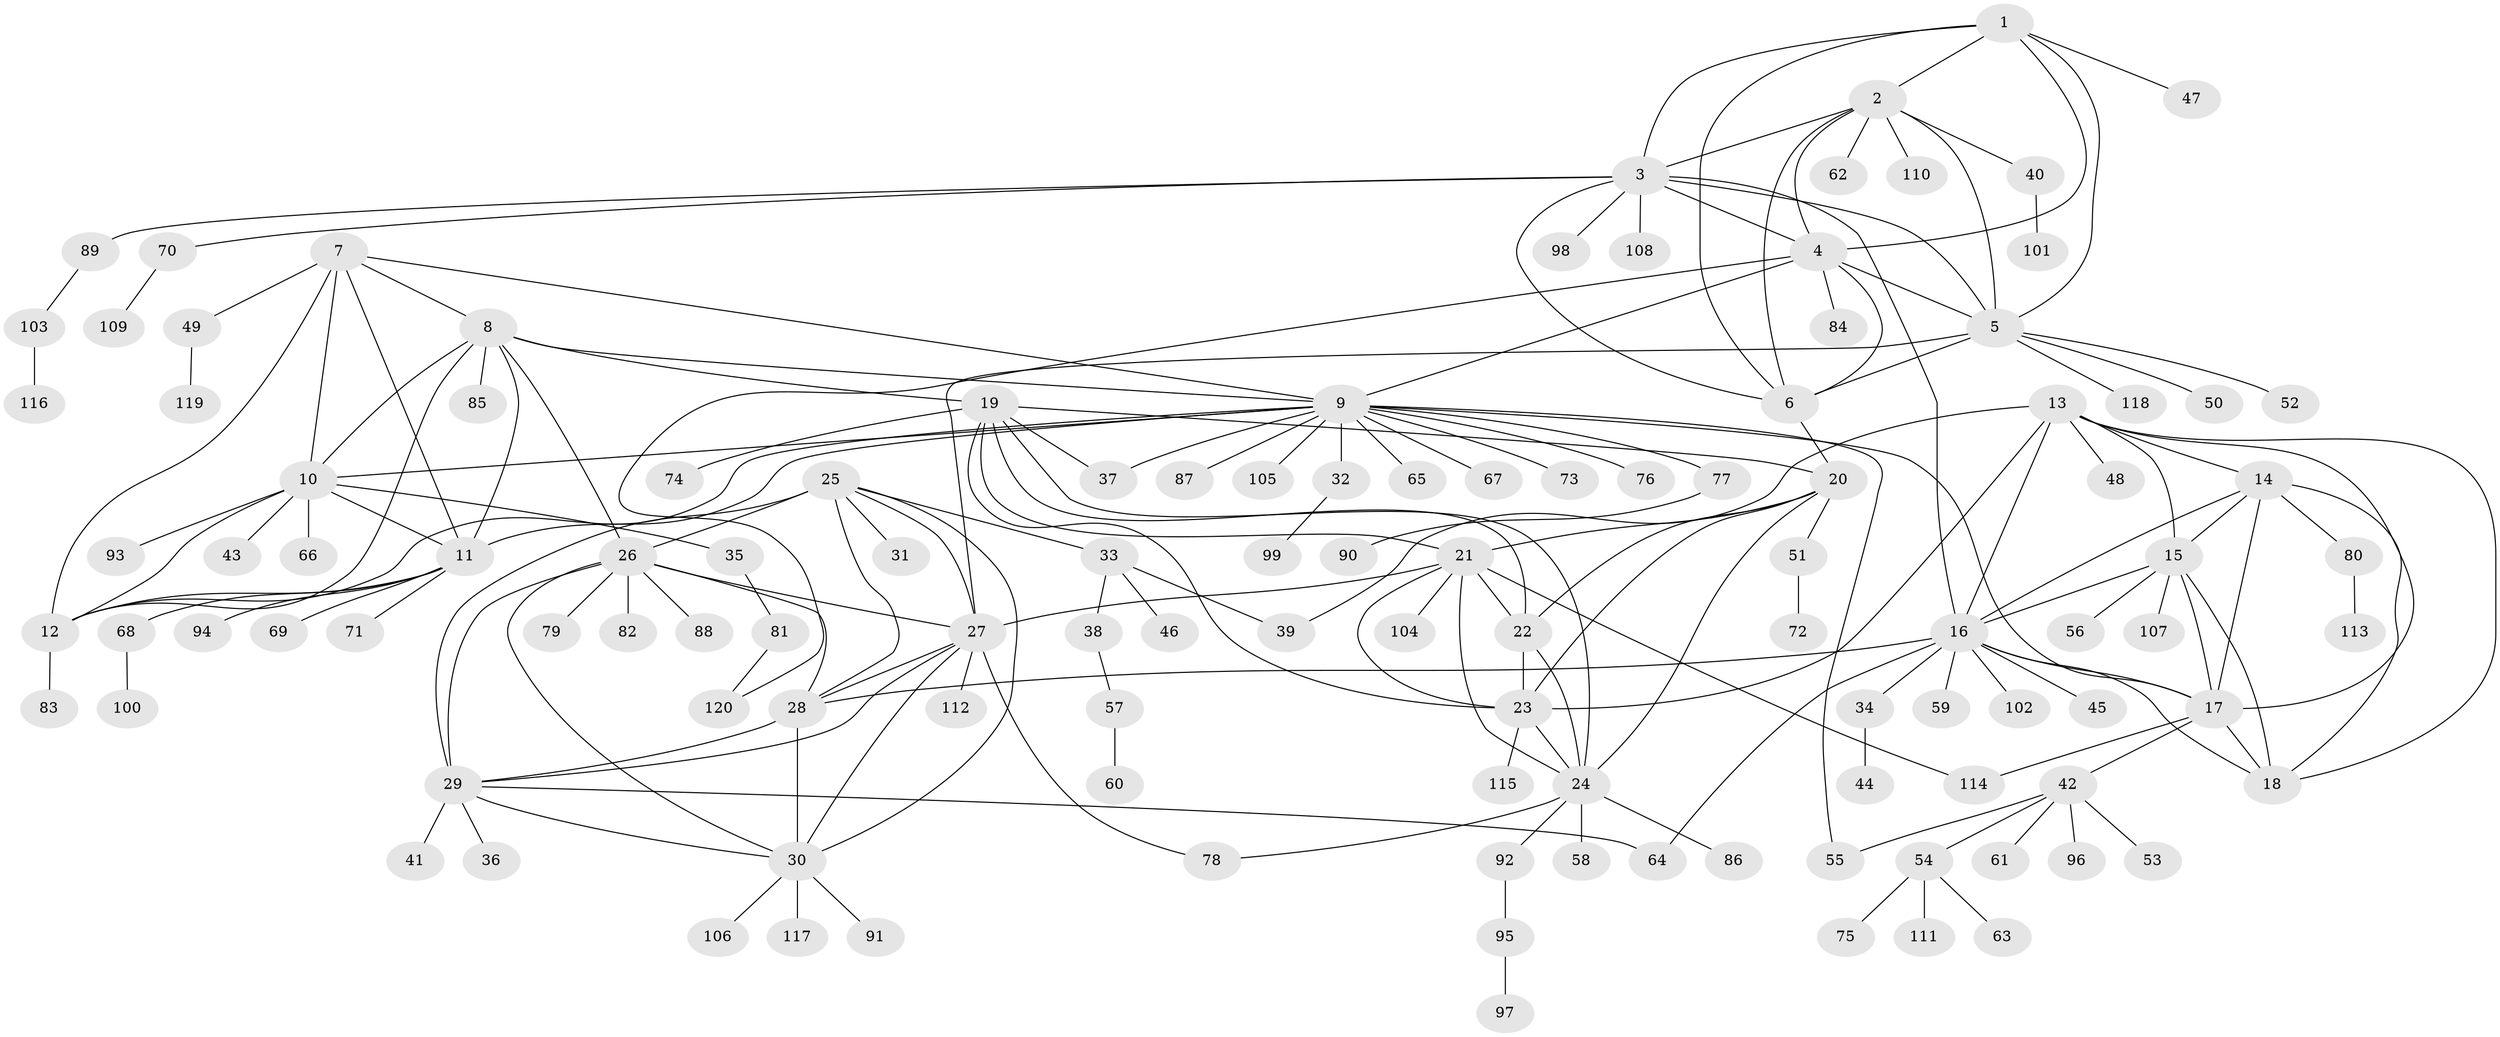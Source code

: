 // Generated by graph-tools (version 1.1) at 2025/02/03/09/25 03:02:39]
// undirected, 120 vertices, 182 edges
graph export_dot {
graph [start="1"]
  node [color=gray90,style=filled];
  1;
  2;
  3;
  4;
  5;
  6;
  7;
  8;
  9;
  10;
  11;
  12;
  13;
  14;
  15;
  16;
  17;
  18;
  19;
  20;
  21;
  22;
  23;
  24;
  25;
  26;
  27;
  28;
  29;
  30;
  31;
  32;
  33;
  34;
  35;
  36;
  37;
  38;
  39;
  40;
  41;
  42;
  43;
  44;
  45;
  46;
  47;
  48;
  49;
  50;
  51;
  52;
  53;
  54;
  55;
  56;
  57;
  58;
  59;
  60;
  61;
  62;
  63;
  64;
  65;
  66;
  67;
  68;
  69;
  70;
  71;
  72;
  73;
  74;
  75;
  76;
  77;
  78;
  79;
  80;
  81;
  82;
  83;
  84;
  85;
  86;
  87;
  88;
  89;
  90;
  91;
  92;
  93;
  94;
  95;
  96;
  97;
  98;
  99;
  100;
  101;
  102;
  103;
  104;
  105;
  106;
  107;
  108;
  109;
  110;
  111;
  112;
  113;
  114;
  115;
  116;
  117;
  118;
  119;
  120;
  1 -- 2;
  1 -- 3;
  1 -- 4;
  1 -- 5;
  1 -- 6;
  1 -- 47;
  2 -- 3;
  2 -- 4;
  2 -- 5;
  2 -- 6;
  2 -- 40;
  2 -- 62;
  2 -- 110;
  3 -- 4;
  3 -- 5;
  3 -- 6;
  3 -- 16;
  3 -- 70;
  3 -- 89;
  3 -- 98;
  3 -- 108;
  4 -- 5;
  4 -- 6;
  4 -- 9;
  4 -- 84;
  4 -- 120;
  5 -- 6;
  5 -- 27;
  5 -- 50;
  5 -- 52;
  5 -- 118;
  6 -- 20;
  7 -- 8;
  7 -- 9;
  7 -- 10;
  7 -- 11;
  7 -- 12;
  7 -- 49;
  8 -- 9;
  8 -- 10;
  8 -- 11;
  8 -- 12;
  8 -- 19;
  8 -- 26;
  8 -- 85;
  9 -- 10;
  9 -- 11;
  9 -- 12;
  9 -- 17;
  9 -- 32;
  9 -- 37;
  9 -- 55;
  9 -- 65;
  9 -- 67;
  9 -- 73;
  9 -- 76;
  9 -- 77;
  9 -- 87;
  9 -- 105;
  10 -- 11;
  10 -- 12;
  10 -- 35;
  10 -- 43;
  10 -- 66;
  10 -- 93;
  11 -- 12;
  11 -- 68;
  11 -- 69;
  11 -- 71;
  11 -- 94;
  12 -- 83;
  13 -- 14;
  13 -- 15;
  13 -- 16;
  13 -- 17;
  13 -- 18;
  13 -- 23;
  13 -- 39;
  13 -- 48;
  14 -- 15;
  14 -- 16;
  14 -- 17;
  14 -- 18;
  14 -- 80;
  15 -- 16;
  15 -- 17;
  15 -- 18;
  15 -- 56;
  15 -- 107;
  16 -- 17;
  16 -- 18;
  16 -- 28;
  16 -- 34;
  16 -- 45;
  16 -- 59;
  16 -- 64;
  16 -- 102;
  17 -- 18;
  17 -- 42;
  17 -- 114;
  19 -- 20;
  19 -- 21;
  19 -- 22;
  19 -- 23;
  19 -- 24;
  19 -- 37;
  19 -- 74;
  20 -- 21;
  20 -- 22;
  20 -- 23;
  20 -- 24;
  20 -- 51;
  21 -- 22;
  21 -- 23;
  21 -- 24;
  21 -- 27;
  21 -- 104;
  21 -- 114;
  22 -- 23;
  22 -- 24;
  23 -- 24;
  23 -- 115;
  24 -- 58;
  24 -- 78;
  24 -- 86;
  24 -- 92;
  25 -- 26;
  25 -- 27;
  25 -- 28;
  25 -- 29;
  25 -- 30;
  25 -- 31;
  25 -- 33;
  26 -- 27;
  26 -- 28;
  26 -- 29;
  26 -- 30;
  26 -- 79;
  26 -- 82;
  26 -- 88;
  27 -- 28;
  27 -- 29;
  27 -- 30;
  27 -- 78;
  27 -- 112;
  28 -- 29;
  28 -- 30;
  29 -- 30;
  29 -- 36;
  29 -- 41;
  29 -- 64;
  30 -- 91;
  30 -- 106;
  30 -- 117;
  32 -- 99;
  33 -- 38;
  33 -- 39;
  33 -- 46;
  34 -- 44;
  35 -- 81;
  38 -- 57;
  40 -- 101;
  42 -- 53;
  42 -- 54;
  42 -- 55;
  42 -- 61;
  42 -- 96;
  49 -- 119;
  51 -- 72;
  54 -- 63;
  54 -- 75;
  54 -- 111;
  57 -- 60;
  68 -- 100;
  70 -- 109;
  77 -- 90;
  80 -- 113;
  81 -- 120;
  89 -- 103;
  92 -- 95;
  95 -- 97;
  103 -- 116;
}
